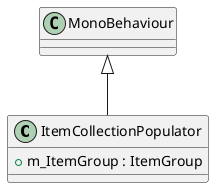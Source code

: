 @startuml
class ItemCollectionPopulator {
    + m_ItemGroup : ItemGroup
}
MonoBehaviour <|-- ItemCollectionPopulator
@enduml
